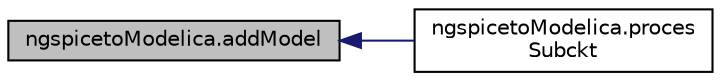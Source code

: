 digraph "ngspicetoModelica.addModel"
{
  edge [fontname="Helvetica",fontsize="10",labelfontname="Helvetica",labelfontsize="10"];
  node [fontname="Helvetica",fontsize="10",shape=record];
  rankdir="LR";
  Node2 [label="ngspicetoModelica.addModel",height=0.2,width=0.4,color="black", fillcolor="grey75", style="filled", fontcolor="black"];
  Node2 -> Node3 [dir="back",color="midnightblue",fontsize="10",style="solid",fontname="Helvetica"];
  Node3 [label="ngspicetoModelica.proces\lSubckt",height=0.2,width=0.4,color="black", fillcolor="white", style="filled",URL="$d2/d80/namespacengspiceto_modelica.html#a5591e4ee730a6da5fb757539763493d1",tooltip="Extract subckt data. "];
}
